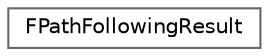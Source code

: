 digraph "Graphical Class Hierarchy"
{
 // INTERACTIVE_SVG=YES
 // LATEX_PDF_SIZE
  bgcolor="transparent";
  edge [fontname=Helvetica,fontsize=10,labelfontname=Helvetica,labelfontsize=10];
  node [fontname=Helvetica,fontsize=10,shape=box,height=0.2,width=0.4];
  rankdir="LR";
  Node0 [id="Node000000",label="FPathFollowingResult",height=0.2,width=0.4,color="grey40", fillcolor="white", style="filled",URL="$d0/d61/structFPathFollowingResult.html",tooltip=" "];
}
